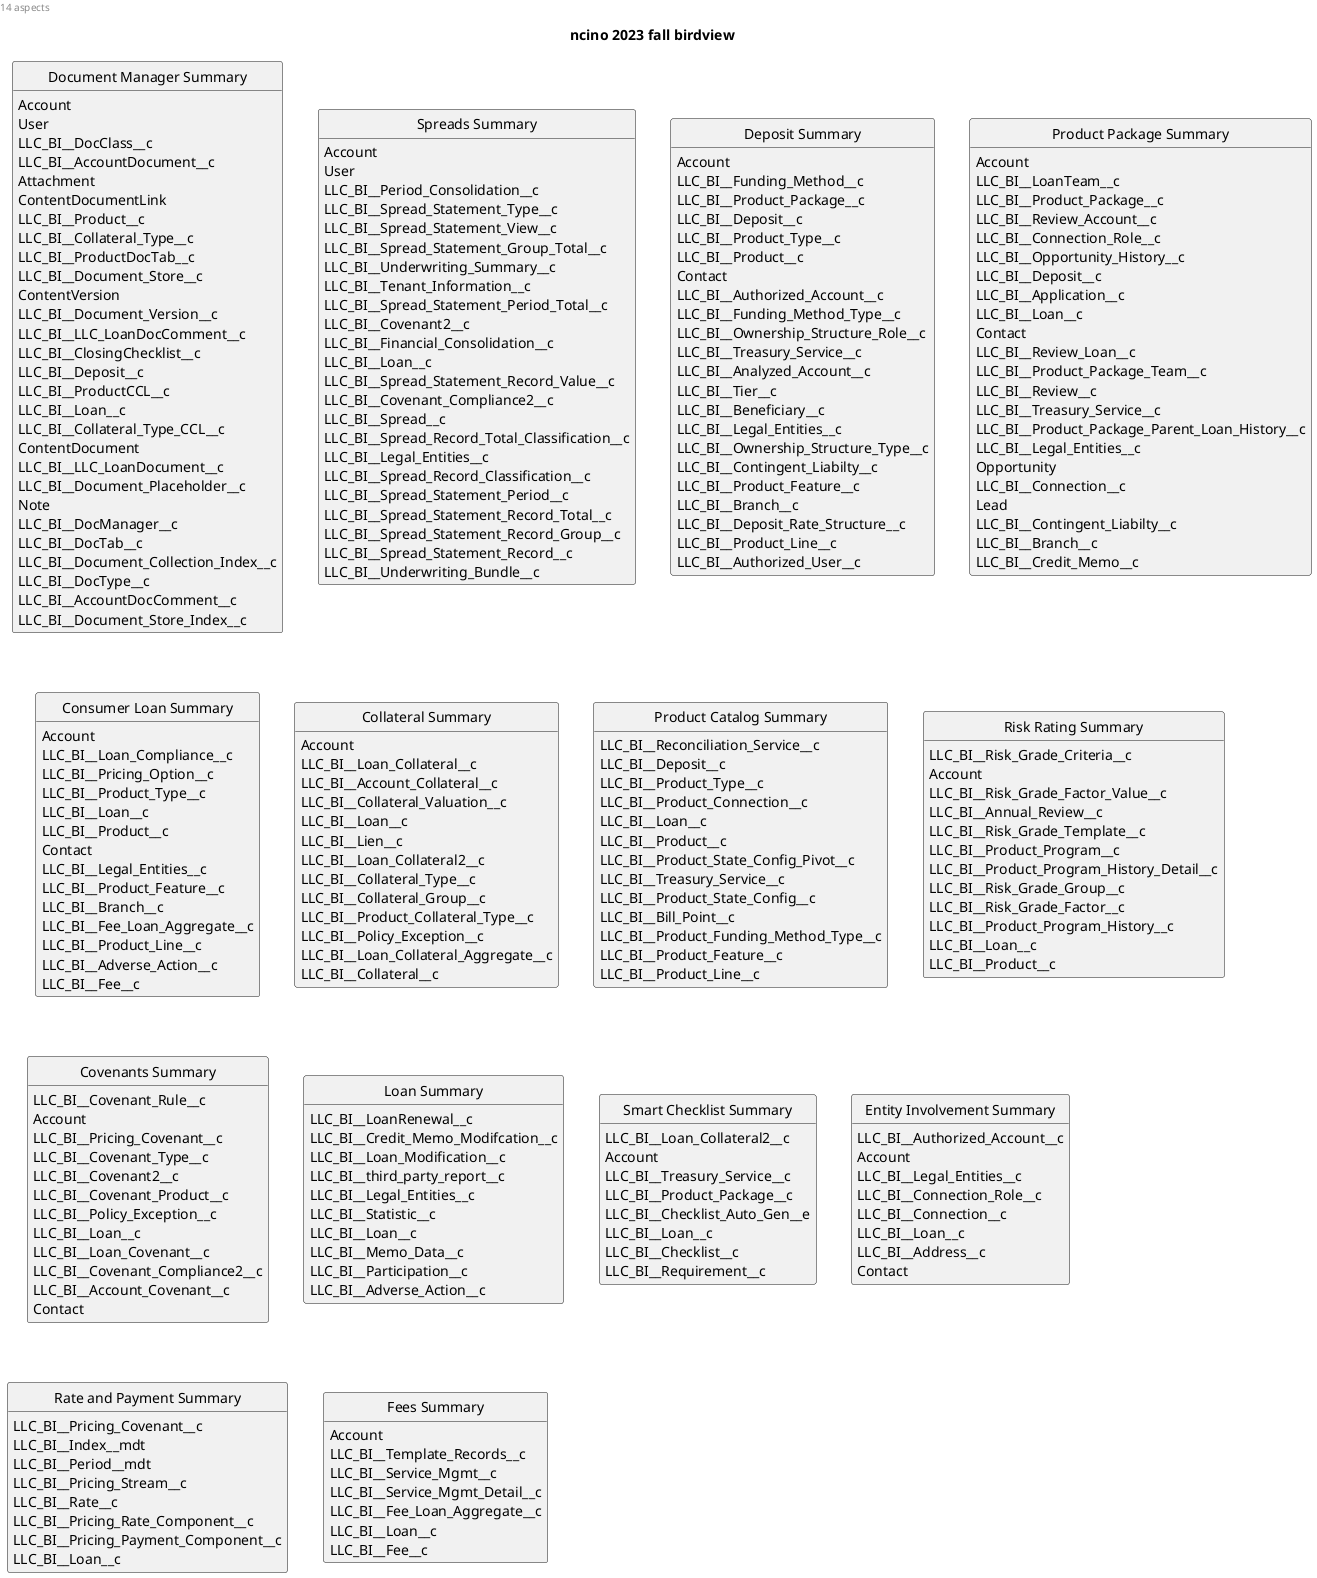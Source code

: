 @startuml
'https://plantuml.com/class-diagram

left header 14 aspects
title ncino 2023 fall birdview

'skinparam classBorderThickness 0

hide circle
hide empty methods
hide empty fields


class "Document Manager Summary" {
Account
User
LLC_BI__DocClass__c
LLC_BI__AccountDocument__c
Attachment
ContentDocumentLink
LLC_BI__Product__c
LLC_BI__Collateral_Type__c
LLC_BI__ProductDocTab__c
LLC_BI__Document_Store__c
ContentVersion
LLC_BI__Document_Version__c
LLC_BI__LLC_LoanDocComment__c
LLC_BI__ClosingChecklist__c
LLC_BI__Deposit__c
LLC_BI__ProductCCL__c
LLC_BI__Loan__c
LLC_BI__Collateral_Type_CCL__c
ContentDocument
LLC_BI__LLC_LoanDocument__c
LLC_BI__Document_Placeholder__c
Note
LLC_BI__DocManager__c
LLC_BI__DocTab__c
LLC_BI__Document_Collection_Index__c
LLC_BI__DocType__c
LLC_BI__AccountDocComment__c
LLC_BI__Document_Store_Index__c
}
class "Spreads Summary" {
Account
User
LLC_BI__Period_Consolidation__c
LLC_BI__Spread_Statement_Type__c
LLC_BI__Spread_Statement_View__c
LLC_BI__Spread_Statement_Group_Total__c
LLC_BI__Underwriting_Summary__c
LLC_BI__Tenant_Information__c
LLC_BI__Spread_Statement_Period_Total__c
LLC_BI__Covenant2__c
LLC_BI__Financial_Consolidation__c
LLC_BI__Loan__c
LLC_BI__Spread_Statement_Record_Value__c
LLC_BI__Covenant_Compliance2__c
LLC_BI__Spread__c
LLC_BI__Spread_Record_Total_Classification__c
LLC_BI__Legal_Entities__c
LLC_BI__Spread_Record_Classification__c
LLC_BI__Spread_Statement_Period__c
LLC_BI__Spread_Statement_Record_Total__c
LLC_BI__Spread_Statement_Record_Group__c
LLC_BI__Spread_Statement_Record__c
LLC_BI__Underwriting_Bundle__c
}
class "Deposit Summary" {
Account
LLC_BI__Funding_Method__c
LLC_BI__Product_Package__c
LLC_BI__Deposit__c
LLC_BI__Product_Type__c
LLC_BI__Product__c
Contact
LLC_BI__Authorized_Account__c
LLC_BI__Funding_Method_Type__c
LLC_BI__Ownership_Structure_Role__c
LLC_BI__Treasury_Service__c
LLC_BI__Analyzed_Account__c
LLC_BI__Tier__c
LLC_BI__Beneficiary__c
LLC_BI__Legal_Entities__c
LLC_BI__Ownership_Structure_Type__c
LLC_BI__Contingent_Liabilty__c
LLC_BI__Product_Feature__c
LLC_BI__Branch__c
LLC_BI__Deposit_Rate_Structure__c
LLC_BI__Product_Line__c
LLC_BI__Authorized_User__c
}
class "Product Package Summary" {
Account
LLC_BI__LoanTeam__c
LLC_BI__Product_Package__c
LLC_BI__Review_Account__c
LLC_BI__Connection_Role__c
LLC_BI__Opportunity_History__c
LLC_BI__Deposit__c
LLC_BI__Application__c
LLC_BI__Loan__c
Contact
LLC_BI__Review_Loan__c
LLC_BI__Product_Package_Team__c
LLC_BI__Review__c
LLC_BI__Treasury_Service__c
LLC_BI__Product_Package_Parent_Loan_History__c
LLC_BI__Legal_Entities__c
Opportunity
LLC_BI__Connection__c
Lead
LLC_BI__Contingent_Liabilty__c
LLC_BI__Branch__c
LLC_BI__Credit_Memo__c
}
class "Consumer Loan Summary" {
Account
LLC_BI__Loan_Compliance__c
LLC_BI__Pricing_Option__c
LLC_BI__Product_Type__c
LLC_BI__Loan__c
LLC_BI__Product__c
Contact
LLC_BI__Legal_Entities__c
LLC_BI__Product_Feature__c
LLC_BI__Branch__c
LLC_BI__Fee_Loan_Aggregate__c
LLC_BI__Product_Line__c
LLC_BI__Adverse_Action__c
LLC_BI__Fee__c
}
class "Collateral Summary" {
Account
LLC_BI__Loan_Collateral__c
LLC_BI__Account_Collateral__c
LLC_BI__Collateral_Valuation__c
LLC_BI__Loan__c
LLC_BI__Lien__c
LLC_BI__Loan_Collateral2__c
LLC_BI__Collateral_Type__c
LLC_BI__Collateral_Group__c
LLC_BI__Product_Collateral_Type__c
LLC_BI__Policy_Exception__c
LLC_BI__Loan_Collateral_Aggregate__c
LLC_BI__Collateral__c
}
class "Product Catalog Summary" {
LLC_BI__Reconciliation_Service__c
LLC_BI__Deposit__c
LLC_BI__Product_Type__c
LLC_BI__Product_Connection__c
LLC_BI__Loan__c
LLC_BI__Product__c
LLC_BI__Product_State_Config_Pivot__c
LLC_BI__Treasury_Service__c
LLC_BI__Product_State_Config__c
LLC_BI__Bill_Point__c
LLC_BI__Product_Funding_Method_Type__c
LLC_BI__Product_Feature__c
LLC_BI__Product_Line__c
}
class "Risk Rating Summary" {
LLC_BI__Risk_Grade_Criteria__c
Account
LLC_BI__Risk_Grade_Factor_Value__c
LLC_BI__Annual_Review__c
LLC_BI__Risk_Grade_Template__c
LLC_BI__Product_Program__c
LLC_BI__Product_Program_History_Detail__c
LLC_BI__Risk_Grade_Group__c
LLC_BI__Risk_Grade_Factor__c
LLC_BI__Product_Program_History__c
LLC_BI__Loan__c
LLC_BI__Product__c
}
class "Covenants Summary" {
LLC_BI__Covenant_Rule__c
Account
LLC_BI__Pricing_Covenant__c
LLC_BI__Covenant_Type__c
LLC_BI__Covenant2__c
LLC_BI__Covenant_Product__c
LLC_BI__Policy_Exception__c
LLC_BI__Loan__c
LLC_BI__Loan_Covenant__c
LLC_BI__Covenant_Compliance2__c
LLC_BI__Account_Covenant__c
Contact
}
class "Loan Summary" {
LLC_BI__LoanRenewal__c
LLC_BI__Credit_Memo_Modifcation__c
LLC_BI__Loan_Modification__c
LLC_BI__third_party_report__c
LLC_BI__Legal_Entities__c
LLC_BI__Statistic__c
LLC_BI__Loan__c
LLC_BI__Memo_Data__c
LLC_BI__Participation__c
LLC_BI__Adverse_Action__c
}
class "Smart Checklist Summary" {
LLC_BI__Loan_Collateral2__c
Account
LLC_BI__Treasury_Service__c
LLC_BI__Product_Package__c
LLC_BI__Checklist_Auto_Gen__e
LLC_BI__Loan__c
LLC_BI__Checklist__c
LLC_BI__Requirement__c
}
class "Entity Involvement Summary" {
LLC_BI__Authorized_Account__c
Account
LLC_BI__Legal_Entities__c
LLC_BI__Connection_Role__c
LLC_BI__Connection__c
LLC_BI__Loan__c
LLC_BI__Address__c
Contact
}
class "Rate and Payment Summary" {
LLC_BI__Pricing_Covenant__c
LLC_BI__Index__mdt
LLC_BI__Period__mdt
LLC_BI__Pricing_Stream__c
LLC_BI__Rate__c
LLC_BI__Pricing_Rate_Component__c
LLC_BI__Pricing_Payment_Component__c
LLC_BI__Loan__c
}
class "Fees Summary" {
Account
LLC_BI__Template_Records__c
LLC_BI__Service_Mgmt__c
LLC_BI__Service_Mgmt_Detail__c
LLC_BI__Fee_Loan_Aggregate__c
LLC_BI__Loan__c
LLC_BI__Fee__c
}
@enduml
